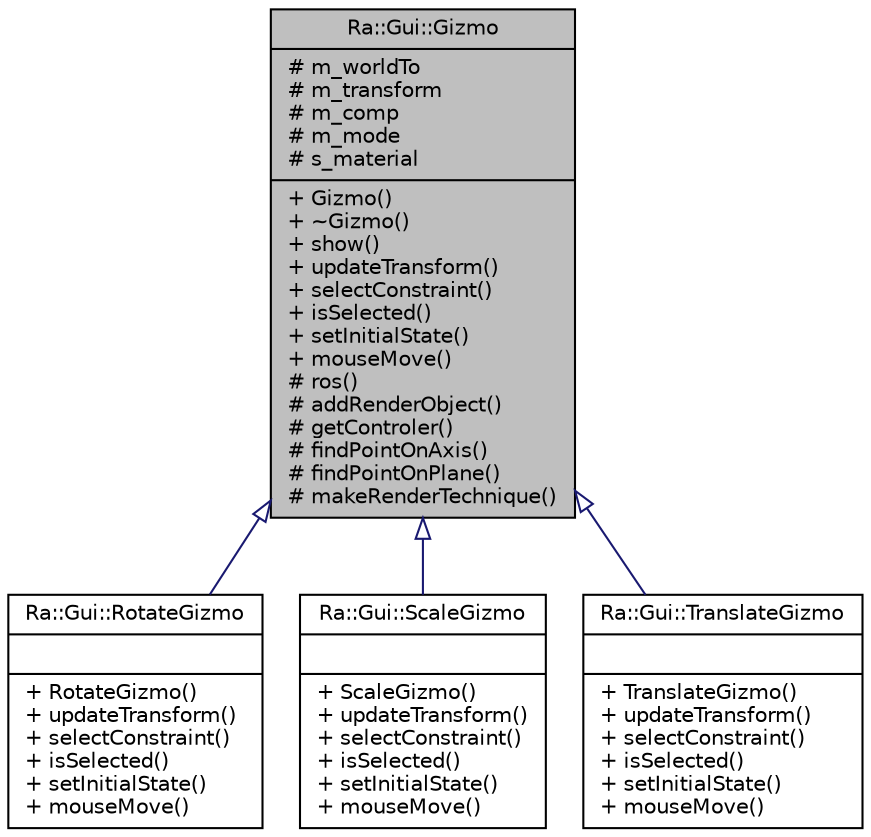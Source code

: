 digraph "Ra::Gui::Gizmo"
{
 // INTERACTIVE_SVG=YES
 // LATEX_PDF_SIZE
  edge [fontname="Helvetica",fontsize="10",labelfontname="Helvetica",labelfontsize="10"];
  node [fontname="Helvetica",fontsize="10",shape=record];
  Node1 [label="{Ra::Gui::Gizmo\n|# m_worldTo\l# m_transform\l# m_comp\l# m_mode\l# s_material\l|+ Gizmo()\l+ ~Gizmo()\l+ show()\l+ updateTransform()\l+ selectConstraint()\l+ isSelected()\l+ setInitialState()\l+ mouseMove()\l# ros()\l# addRenderObject()\l# getControler()\l# findPointOnAxis()\l# findPointOnPlane()\l# makeRenderTechnique()\l}",height=0.2,width=0.4,color="black", fillcolor="grey75", style="filled", fontcolor="black",tooltip=" "];
  Node1 -> Node2 [dir="back",color="midnightblue",fontsize="10",style="solid",arrowtail="onormal",fontname="Helvetica"];
  Node2 [label="{Ra::Gui::RotateGizmo\n||+ RotateGizmo()\l+ updateTransform()\l+ selectConstraint()\l+ isSelected()\l+ setInitialState()\l+ mouseMove()\l}",height=0.2,width=0.4,color="black", fillcolor="white", style="filled",URL="$classRa_1_1Gui_1_1RotateGizmo.html",tooltip="A RotateGizmo manipulates the rotational part of a transformation."];
  Node1 -> Node3 [dir="back",color="midnightblue",fontsize="10",style="solid",arrowtail="onormal",fontname="Helvetica"];
  Node3 [label="{Ra::Gui::ScaleGizmo\n||+ ScaleGizmo()\l+ updateTransform()\l+ selectConstraint()\l+ isSelected()\l+ setInitialState()\l+ mouseMove()\l}",height=0.2,width=0.4,color="black", fillcolor="white", style="filled",URL="$classRa_1_1Gui_1_1ScaleGizmo.html",tooltip=" "];
  Node1 -> Node4 [dir="back",color="midnightblue",fontsize="10",style="solid",arrowtail="onormal",fontname="Helvetica"];
  Node4 [label="{Ra::Gui::TranslateGizmo\n||+ TranslateGizmo()\l+ updateTransform()\l+ selectConstraint()\l+ isSelected()\l+ setInitialState()\l+ mouseMove()\l}",height=0.2,width=0.4,color="black", fillcolor="white", style="filled",URL="$classRa_1_1Gui_1_1TranslateGizmo.html",tooltip="A TranslateGizmo manipulates the translational part of a transformation."];
}
